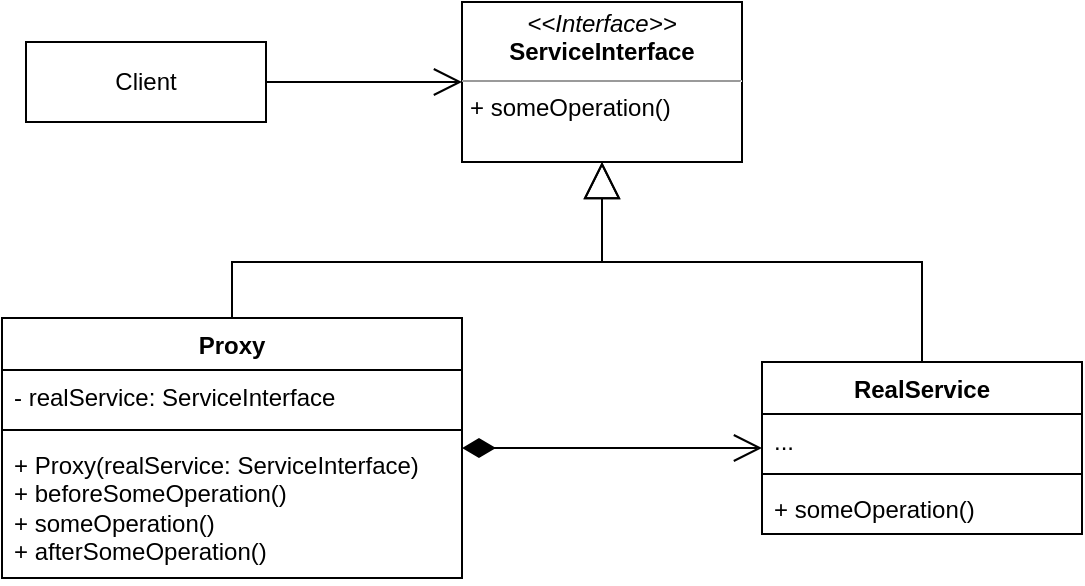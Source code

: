 <mxfile version="21.1.2" type="device">
  <diagram id="C5RBs43oDa-KdzZeNtuy" name="Page-1">
    <mxGraphModel dx="989" dy="582" grid="1" gridSize="10" guides="1" tooltips="1" connect="1" arrows="1" fold="1" page="1" pageScale="1" pageWidth="827" pageHeight="1169" math="0" shadow="0">
      <root>
        <mxCell id="WIyWlLk6GJQsqaUBKTNV-0" />
        <mxCell id="WIyWlLk6GJQsqaUBKTNV-1" parent="WIyWlLk6GJQsqaUBKTNV-0" />
        <mxCell id="ZuCBg4UNkYZo2XFAFqxl-1" value="Client" style="html=1;whiteSpace=wrap;" parent="WIyWlLk6GJQsqaUBKTNV-1" vertex="1">
          <mxGeometry x="112" y="80" width="120" height="40" as="geometry" />
        </mxCell>
        <mxCell id="ZuCBg4UNkYZo2XFAFqxl-2" value="&lt;p style=&quot;margin:0px;margin-top:4px;text-align:center;&quot;&gt;&lt;i&gt;&amp;lt;&amp;lt;Interface&amp;gt;&amp;gt;&lt;/i&gt;&lt;br&gt;&lt;b&gt;ServiceInterface&lt;/b&gt;&lt;/p&gt;&lt;hr size=&quot;1&quot;&gt;&lt;p style=&quot;margin:0px;margin-left:4px;&quot;&gt;&lt;/p&gt;&lt;p style=&quot;margin:0px;margin-left:4px;&quot;&gt;+ someOperation()&lt;br&gt;&lt;br&gt;&lt;/p&gt;" style="verticalAlign=top;align=left;overflow=fill;fontSize=12;fontFamily=Helvetica;html=1;whiteSpace=wrap;" parent="WIyWlLk6GJQsqaUBKTNV-1" vertex="1">
          <mxGeometry x="330" y="60" width="140" height="80" as="geometry" />
        </mxCell>
        <mxCell id="ZuCBg4UNkYZo2XFAFqxl-3" value="RealService" style="swimlane;fontStyle=1;align=center;verticalAlign=top;childLayout=stackLayout;horizontal=1;startSize=26;horizontalStack=0;resizeParent=1;resizeParentMax=0;resizeLast=0;collapsible=1;marginBottom=0;whiteSpace=wrap;html=1;" parent="WIyWlLk6GJQsqaUBKTNV-1" vertex="1">
          <mxGeometry x="480" y="240" width="160" height="86" as="geometry" />
        </mxCell>
        <mxCell id="ZuCBg4UNkYZo2XFAFqxl-4" value="..." style="text;strokeColor=none;fillColor=none;align=left;verticalAlign=top;spacingLeft=4;spacingRight=4;overflow=hidden;rotatable=0;points=[[0,0.5],[1,0.5]];portConstraint=eastwest;whiteSpace=wrap;html=1;" parent="ZuCBg4UNkYZo2XFAFqxl-3" vertex="1">
          <mxGeometry y="26" width="160" height="26" as="geometry" />
        </mxCell>
        <mxCell id="ZuCBg4UNkYZo2XFAFqxl-5" value="" style="line;strokeWidth=1;fillColor=none;align=left;verticalAlign=middle;spacingTop=-1;spacingLeft=3;spacingRight=3;rotatable=0;labelPosition=right;points=[];portConstraint=eastwest;strokeColor=inherit;" parent="ZuCBg4UNkYZo2XFAFqxl-3" vertex="1">
          <mxGeometry y="52" width="160" height="8" as="geometry" />
        </mxCell>
        <mxCell id="ZuCBg4UNkYZo2XFAFqxl-6" value="+ someOperation()" style="text;strokeColor=none;fillColor=none;align=left;verticalAlign=top;spacingLeft=4;spacingRight=4;overflow=hidden;rotatable=0;points=[[0,0.5],[1,0.5]];portConstraint=eastwest;whiteSpace=wrap;html=1;" parent="ZuCBg4UNkYZo2XFAFqxl-3" vertex="1">
          <mxGeometry y="60" width="160" height="26" as="geometry" />
        </mxCell>
        <mxCell id="ZuCBg4UNkYZo2XFAFqxl-7" value="Proxy" style="swimlane;fontStyle=1;align=center;verticalAlign=top;childLayout=stackLayout;horizontal=1;startSize=26;horizontalStack=0;resizeParent=1;resizeParentMax=0;resizeLast=0;collapsible=1;marginBottom=0;whiteSpace=wrap;html=1;" parent="WIyWlLk6GJQsqaUBKTNV-1" vertex="1">
          <mxGeometry x="100" y="218" width="230" height="130" as="geometry" />
        </mxCell>
        <mxCell id="ZuCBg4UNkYZo2XFAFqxl-8" value="- realService:&amp;nbsp;ServiceInterface" style="text;strokeColor=none;fillColor=none;align=left;verticalAlign=top;spacingLeft=4;spacingRight=4;overflow=hidden;rotatable=0;points=[[0,0.5],[1,0.5]];portConstraint=eastwest;whiteSpace=wrap;html=1;" parent="ZuCBg4UNkYZo2XFAFqxl-7" vertex="1">
          <mxGeometry y="26" width="230" height="26" as="geometry" />
        </mxCell>
        <mxCell id="ZuCBg4UNkYZo2XFAFqxl-9" value="" style="line;strokeWidth=1;fillColor=none;align=left;verticalAlign=middle;spacingTop=-1;spacingLeft=3;spacingRight=3;rotatable=0;labelPosition=right;points=[];portConstraint=eastwest;strokeColor=inherit;" parent="ZuCBg4UNkYZo2XFAFqxl-7" vertex="1">
          <mxGeometry y="52" width="230" height="8" as="geometry" />
        </mxCell>
        <mxCell id="ZuCBg4UNkYZo2XFAFqxl-10" value="+&amp;nbsp;Proxy(realService:&amp;nbsp;ServiceInterface)&lt;br&gt;+ beforeSomeOperation()&lt;br&gt;+ someOperation()&lt;br&gt;+ afterSomeOperation()" style="text;strokeColor=none;fillColor=none;align=left;verticalAlign=top;spacingLeft=4;spacingRight=4;overflow=hidden;rotatable=0;points=[[0,0.5],[1,0.5]];portConstraint=eastwest;whiteSpace=wrap;html=1;" parent="ZuCBg4UNkYZo2XFAFqxl-7" vertex="1">
          <mxGeometry y="60" width="230" height="70" as="geometry" />
        </mxCell>
        <mxCell id="ZuCBg4UNkYZo2XFAFqxl-12" value="" style="endArrow=block;endSize=16;endFill=0;html=1;rounded=0;edgeStyle=orthogonalEdgeStyle;" parent="WIyWlLk6GJQsqaUBKTNV-1" source="ZuCBg4UNkYZo2XFAFqxl-7" target="ZuCBg4UNkYZo2XFAFqxl-2" edge="1">
          <mxGeometry width="160" relative="1" as="geometry">
            <mxPoint x="370" y="180" as="sourcePoint" />
            <mxPoint x="530" y="180" as="targetPoint" />
            <Array as="points">
              <mxPoint x="215" y="190" />
              <mxPoint x="400" y="190" />
            </Array>
          </mxGeometry>
        </mxCell>
        <mxCell id="ZuCBg4UNkYZo2XFAFqxl-13" value="" style="endArrow=block;endSize=16;endFill=0;html=1;rounded=0;edgeStyle=orthogonalEdgeStyle;" parent="WIyWlLk6GJQsqaUBKTNV-1" source="ZuCBg4UNkYZo2XFAFqxl-3" target="ZuCBg4UNkYZo2XFAFqxl-2" edge="1">
          <mxGeometry width="160" relative="1" as="geometry">
            <mxPoint x="600" y="140" as="sourcePoint" />
            <mxPoint x="785" y="62" as="targetPoint" />
            <Array as="points">
              <mxPoint x="560" y="190" />
              <mxPoint x="400" y="190" />
            </Array>
          </mxGeometry>
        </mxCell>
        <mxCell id="ZuCBg4UNkYZo2XFAFqxl-14" value="" style="endArrow=open;endFill=1;endSize=12;html=1;rounded=0;" parent="WIyWlLk6GJQsqaUBKTNV-1" source="ZuCBg4UNkYZo2XFAFqxl-1" target="ZuCBg4UNkYZo2XFAFqxl-2" edge="1">
          <mxGeometry width="160" relative="1" as="geometry">
            <mxPoint x="260" y="130" as="sourcePoint" />
            <mxPoint x="420" y="130" as="targetPoint" />
          </mxGeometry>
        </mxCell>
        <mxCell id="T3cz5rzw_D-hPvc6JwPe-0" value="" style="endArrow=open;html=1;endSize=12;startArrow=diamondThin;startSize=14;startFill=1;edgeStyle=orthogonalEdgeStyle;align=left;verticalAlign=bottom;rounded=0;" edge="1" parent="WIyWlLk6GJQsqaUBKTNV-1" source="ZuCBg4UNkYZo2XFAFqxl-7" target="ZuCBg4UNkYZo2XFAFqxl-3">
          <mxGeometry x="-1" y="3" relative="1" as="geometry">
            <mxPoint x="330" y="430" as="sourcePoint" />
            <mxPoint x="490" y="430" as="targetPoint" />
          </mxGeometry>
        </mxCell>
      </root>
    </mxGraphModel>
  </diagram>
</mxfile>
